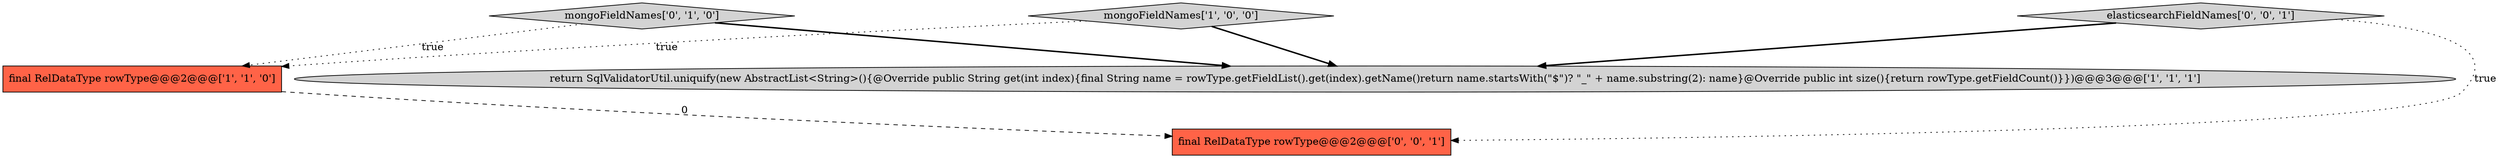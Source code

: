 digraph {
0 [style = filled, label = "mongoFieldNames['1', '0', '0']", fillcolor = lightgray, shape = diamond image = "AAA0AAABBB1BBB"];
1 [style = filled, label = "return SqlValidatorUtil.uniquify(new AbstractList<String>(){@Override public String get(int index){final String name = rowType.getFieldList().get(index).getName()return name.startsWith(\"$\")? \"_\" + name.substring(2): name}@Override public int size(){return rowType.getFieldCount()}})@@@3@@@['1', '1', '1']", fillcolor = lightgray, shape = ellipse image = "AAA0AAABBB1BBB"];
2 [style = filled, label = "final RelDataType rowType@@@2@@@['1', '1', '0']", fillcolor = tomato, shape = box image = "AAA0AAABBB1BBB"];
3 [style = filled, label = "mongoFieldNames['0', '1', '0']", fillcolor = lightgray, shape = diamond image = "AAA0AAABBB2BBB"];
4 [style = filled, label = "final RelDataType rowType@@@2@@@['0', '0', '1']", fillcolor = tomato, shape = box image = "AAA0AAABBB3BBB"];
5 [style = filled, label = "elasticsearchFieldNames['0', '0', '1']", fillcolor = lightgray, shape = diamond image = "AAA0AAABBB3BBB"];
5->1 [style = bold, label=""];
0->2 [style = dotted, label="true"];
3->1 [style = bold, label=""];
0->1 [style = bold, label=""];
5->4 [style = dotted, label="true"];
3->2 [style = dotted, label="true"];
2->4 [style = dashed, label="0"];
}
